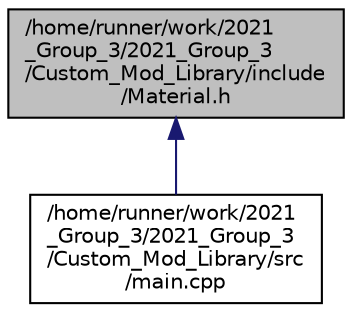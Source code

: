 digraph "/home/runner/work/2021_Group_3/2021_Group_3/Custom_Mod_Library/include/Material.h"
{
 // LATEX_PDF_SIZE
  bgcolor="transparent";
  edge [fontname="Helvetica",fontsize="10",labelfontname="Helvetica",labelfontsize="10"];
  node [fontname="Helvetica",fontsize="10",shape=record];
  Node1 [label="/home/runner/work/2021\l_Group_3/2021_Group_3\l/Custom_Mod_Library/include\l/Material.h",height=0.2,width=0.4,color="black", fillcolor="grey75", style="filled", fontcolor="black",tooltip="Header file that contains the declaration for colour class and Material class."];
  Node1 -> Node2 [dir="back",color="midnightblue",fontsize="10",style="solid",fontname="Helvetica"];
  Node2 [label="/home/runner/work/2021\l_Group_3/2021_Group_3\l/Custom_Mod_Library/src\l/main.cpp",height=0.2,width=0.4,color="black",URL="$main_8cpp.html",tooltip=" "];
}
